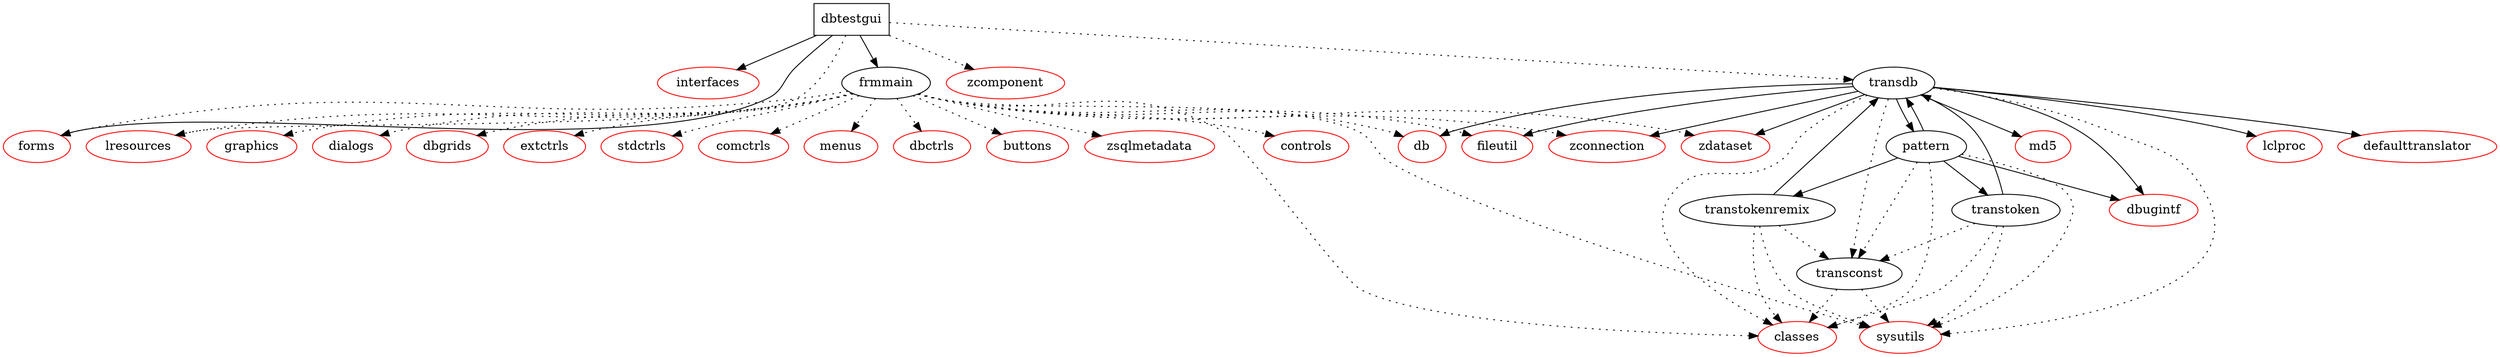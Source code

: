 digraph output {
dbtestgui [shape=box]
dbtestgui->interfaces
interfaces [color=red]
dbtestgui->forms
forms [color=red]
dbtestgui->frmmain
node [shape=ellipse]
edge [style=dotted]
frmmain->classes
classes [color=red]
edge [style=dotted]
frmmain->sysutils
sysutils [color=red]
edge [style=dotted]
frmmain->db
db [color=red]
edge [style=dotted]
frmmain->fileutil
fileutil [color=red]
edge [style=dotted]
frmmain->lresources
lresources [color=red]
edge [style=dotted]
frmmain->forms
edge [style=dotted]
frmmain->controls
controls [color=red]
edge [style=dotted]
frmmain->graphics
graphics [color=red]
edge [style=dotted]
frmmain->dialogs
dialogs [color=red]
edge [style=dotted]
frmmain->dbgrids
dbgrids [color=red]
edge [style=dotted]
frmmain->extctrls
extctrls [color=red]
edge [style=dotted]
frmmain->stdctrls
stdctrls [color=red]
edge [style=dotted]
frmmain->comctrls
comctrls [color=red]
edge [style=dotted]
frmmain->menus
menus [color=red]
edge [style=dotted]
frmmain->dbctrls
dbctrls [color=red]
edge [style=dotted]
frmmain->buttons
buttons [color=red]
edge [style=dotted]
frmmain->zconnection
zconnection [color=red]
edge [style=dotted]
frmmain->zdataset
zdataset [color=red]
edge [style=dotted]
frmmain->zsqlmetadata
zsqlmetadata [color=red]
dbtestgui->lresources
dbtestgui->zcomponent
zcomponent [color=red]
dbtestgui->transdb
node [shape=ellipse]
edge [style=dotted]
transdb->classes
edge [style=dotted]
transdb->sysutils
edge [style=dotted]
transdb->transconst
node [shape=ellipse]
edge [style=dotted]
transconst->classes
edge [style=dotted]
transconst->sysutils
edge [style=solid]
transdb->md5
md5 [color=red]
edge [style=solid]
transdb->db
edge [style=solid]
transdb->zconnection
edge [style=solid]
transdb->zdataset
edge [style=solid]
transdb->pattern
node [shape=ellipse]
edge [style=dotted]
pattern->classes
edge [style=dotted]
pattern->sysutils
edge [style=dotted]
pattern->transconst
edge [style=solid]
pattern->transtoken
node [shape=ellipse]
edge [style=dotted]
transtoken->classes
edge [style=dotted]
transtoken->sysutils
edge [style=dotted]
transtoken->transconst
edge [style=solid]
transtoken->transdb
edge [style=solid]
pattern->transtokenremix
node [shape=ellipse]
edge [style=dotted]
transtokenremix->classes
edge [style=dotted]
transtokenremix->sysutils
edge [style=dotted]
transtokenremix->transconst
edge [style=solid]
transtokenremix->transdb
edge [style=solid]
pattern->transdb
edge [style=solid]
pattern->dbugintf
dbugintf [color=red]
edge [style=solid]
transdb->dbugintf
edge [style=solid]
transdb->lclproc
lclproc [color=red]
edge [style=solid]
transdb->defaulttranslator
defaulttranslator [color=red]
edge [style=solid]
transdb->fileutil
}
